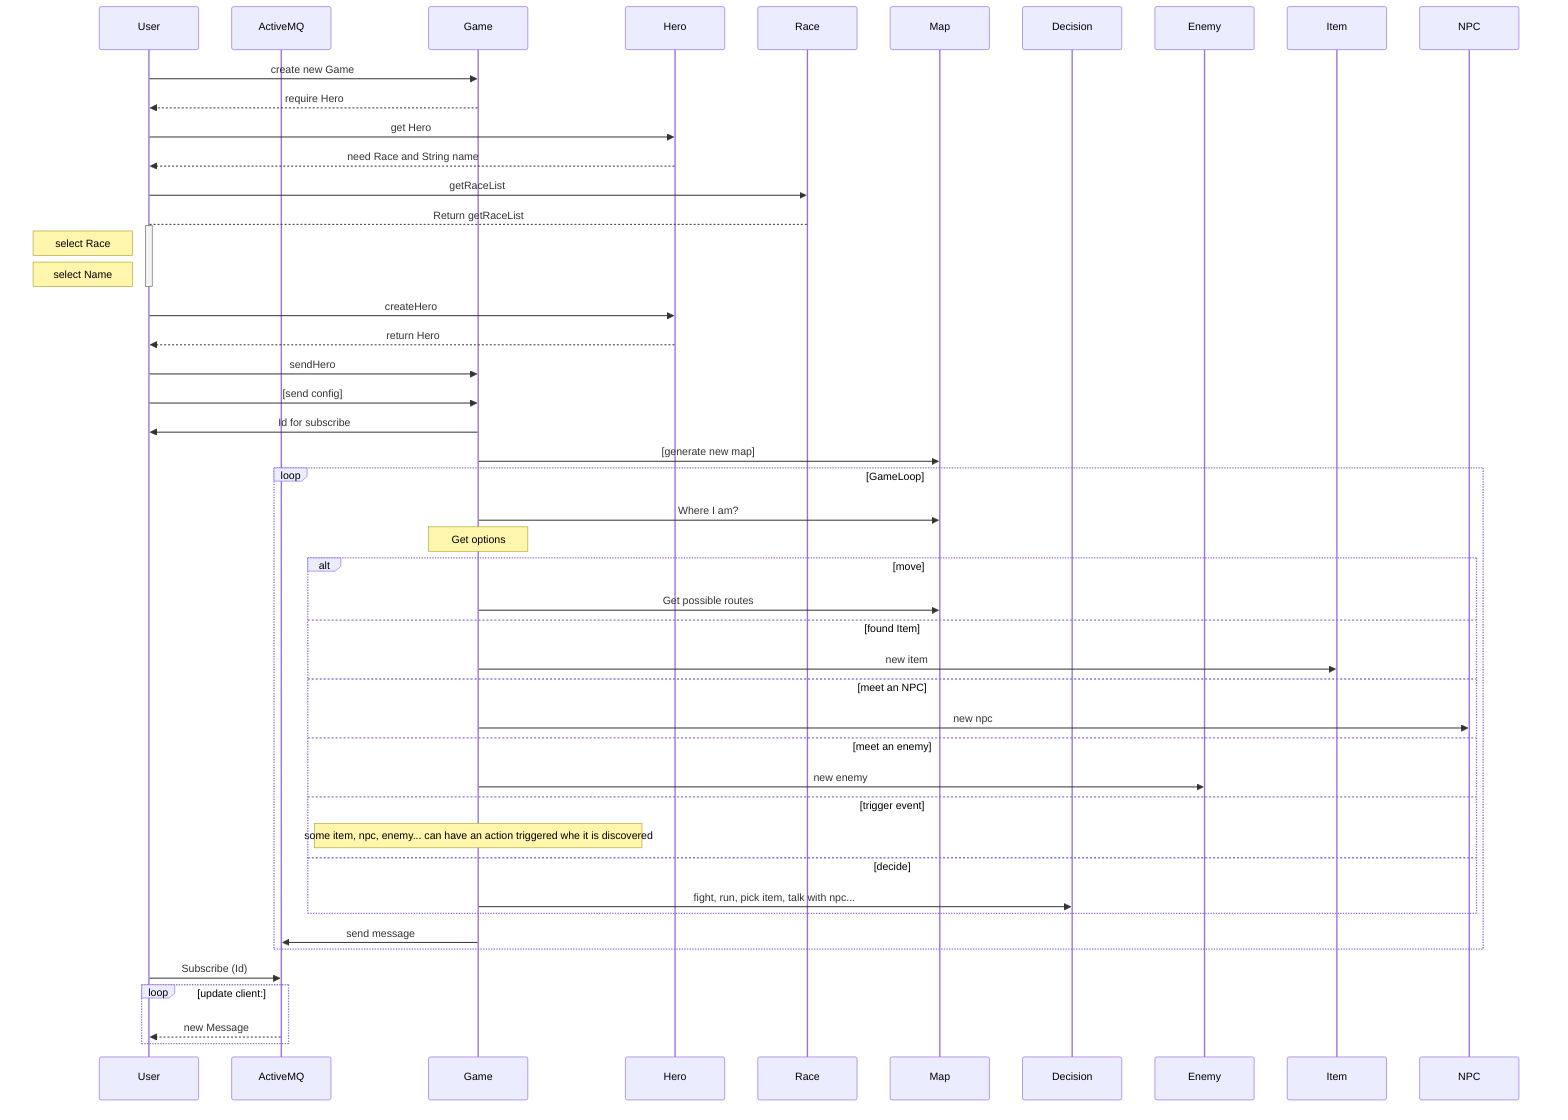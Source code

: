 sequenceDiagram
  participant User
  participant ActiveMQ
  participant Game
  participant Hero
  participant Race
  participant Map
  participant Decision
  participant Enemy
  participant Item
  participant NPC

  User->>Game: create new Game
  Game-->>User: require Hero
  User->>Hero: get Hero
  Hero-->>User: need Race and String name
  User->>Race: getRaceList
  Race-->User: Return getRaceList

  activate User
    Note left of User: select Race
    Note left of User: select Name
  deactivate User

  User->>Hero: createHero
  Hero-->>User: return Hero
  User->>Game: sendHero
  User->>Game: [send config]
  Game->>User: Id for subscribe
  Game->>Map: [generate new map]
  loop GameLoop
    Game->>Map: Where I am?
    Note over Game: Get options
    alt move
      Game->>Map: Get possible routes
    else found Item
      Game->>Item: new item
    else meet an NPC
      Game->>NPC: new npc
    else meet an enemy
      Game->>Enemy: new enemy
    else trigger event
      Note over Game: some item, npc, enemy... can have an action triggered whe it is discovered
    else decide
      Game->>Decision: fight, run, pick item, talk with npc...
    end

    Game->>ActiveMQ: send message
    
  end
  User->>ActiveMQ: Subscribe (Id)
  loop update client:
    ActiveMQ-->>User: new Message
  end